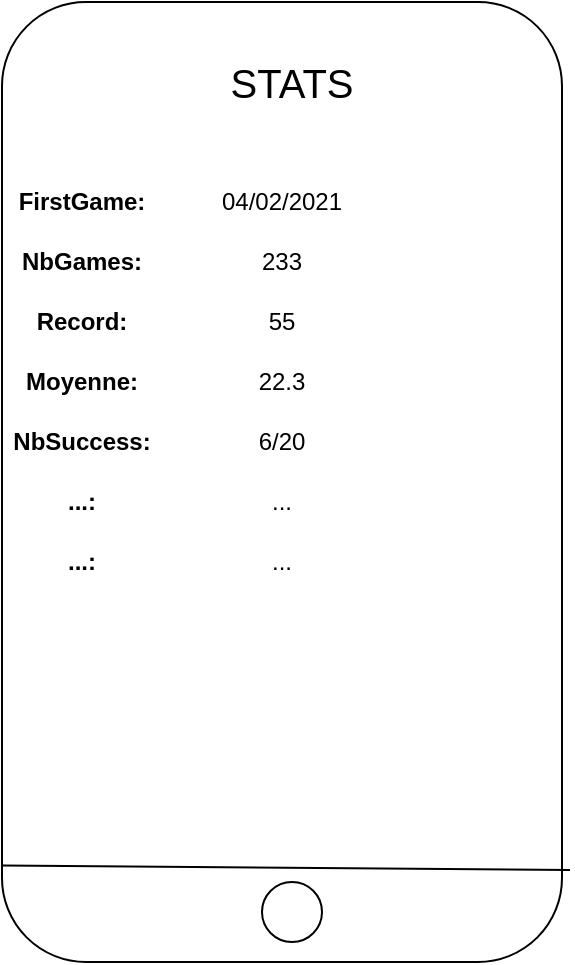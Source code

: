 <mxfile version="14.2.9" type="device"><diagram id="OS_TmXBgRP-TI9jgG3w3" name="Page-1"><mxGraphModel dx="800" dy="458" grid="1" gridSize="10" guides="1" tooltips="1" connect="1" arrows="1" fold="1" page="1" pageScale="1" pageWidth="850" pageHeight="1100" math="0" shadow="0"><root><mxCell id="0"/><mxCell id="1" parent="0"/><mxCell id="r7gmEG93jZcChxCadKhT-1" value="" style="rounded=1;whiteSpace=wrap;html=1;" vertex="1" parent="1"><mxGeometry x="280" y="80" width="280" height="480" as="geometry"/></mxCell><mxCell id="r7gmEG93jZcChxCadKhT-2" value="" style="endArrow=none;html=1;exitX=0.001;exitY=0.887;exitDx=0;exitDy=0;exitPerimeter=0;" edge="1" parent="1"><mxGeometry width="50" height="50" relative="1" as="geometry"><mxPoint x="280.28" y="511.76" as="sourcePoint"/><mxPoint x="564" y="514" as="targetPoint"/></mxGeometry></mxCell><mxCell id="r7gmEG93jZcChxCadKhT-3" value="" style="ellipse;whiteSpace=wrap;html=1;aspect=fixed;" vertex="1" parent="1"><mxGeometry x="410" y="520" width="30" height="30" as="geometry"/></mxCell><mxCell id="r7gmEG93jZcChxCadKhT-4" value="&lt;font style=&quot;font-size: 20px&quot;&gt;STATS&lt;/font&gt;" style="text;html=1;strokeColor=none;fillColor=none;align=center;verticalAlign=middle;whiteSpace=wrap;rounded=0;" vertex="1" parent="1"><mxGeometry x="405" y="110" width="40" height="20" as="geometry"/></mxCell><mxCell id="r7gmEG93jZcChxCadKhT-22" value="&lt;b&gt;FirstGame:&lt;/b&gt;" style="text;html=1;strokeColor=none;fillColor=none;align=center;verticalAlign=middle;whiteSpace=wrap;rounded=0;" vertex="1" parent="1"><mxGeometry x="300" y="170" width="40" height="20" as="geometry"/></mxCell><mxCell id="r7gmEG93jZcChxCadKhT-23" value="04/02/2021" style="text;html=1;strokeColor=none;fillColor=none;align=center;verticalAlign=middle;whiteSpace=wrap;rounded=0;" vertex="1" parent="1"><mxGeometry x="400" y="170" width="40" height="20" as="geometry"/></mxCell><mxCell id="r7gmEG93jZcChxCadKhT-24" value="&lt;b&gt;NbGames:&lt;/b&gt;" style="text;html=1;strokeColor=none;fillColor=none;align=center;verticalAlign=middle;whiteSpace=wrap;rounded=0;" vertex="1" parent="1"><mxGeometry x="300" y="200" width="40" height="20" as="geometry"/></mxCell><mxCell id="r7gmEG93jZcChxCadKhT-25" value="&lt;b&gt;Record:&lt;/b&gt;" style="text;html=1;strokeColor=none;fillColor=none;align=center;verticalAlign=middle;whiteSpace=wrap;rounded=0;" vertex="1" parent="1"><mxGeometry x="300" y="230" width="40" height="20" as="geometry"/></mxCell><mxCell id="r7gmEG93jZcChxCadKhT-26" value="&lt;b&gt;Moyenne:&lt;/b&gt;" style="text;html=1;strokeColor=none;fillColor=none;align=center;verticalAlign=middle;whiteSpace=wrap;rounded=0;" vertex="1" parent="1"><mxGeometry x="300" y="260" width="40" height="20" as="geometry"/></mxCell><mxCell id="r7gmEG93jZcChxCadKhT-27" value="&lt;b&gt;NbSuccess:&lt;/b&gt;" style="text;html=1;strokeColor=none;fillColor=none;align=center;verticalAlign=middle;whiteSpace=wrap;rounded=0;" vertex="1" parent="1"><mxGeometry x="300" y="290" width="40" height="20" as="geometry"/></mxCell><mxCell id="r7gmEG93jZcChxCadKhT-28" value="&lt;b&gt;...:&lt;/b&gt;" style="text;html=1;strokeColor=none;fillColor=none;align=center;verticalAlign=middle;whiteSpace=wrap;rounded=0;" vertex="1" parent="1"><mxGeometry x="300" y="320" width="40" height="20" as="geometry"/></mxCell><mxCell id="r7gmEG93jZcChxCadKhT-29" value="&lt;b&gt;...:&lt;/b&gt;" style="text;html=1;strokeColor=none;fillColor=none;align=center;verticalAlign=middle;whiteSpace=wrap;rounded=0;" vertex="1" parent="1"><mxGeometry x="300" y="350" width="40" height="20" as="geometry"/></mxCell><mxCell id="r7gmEG93jZcChxCadKhT-30" value="233" style="text;html=1;strokeColor=none;fillColor=none;align=center;verticalAlign=middle;whiteSpace=wrap;rounded=0;" vertex="1" parent="1"><mxGeometry x="400" y="200" width="40" height="20" as="geometry"/></mxCell><mxCell id="r7gmEG93jZcChxCadKhT-32" value="55" style="text;html=1;strokeColor=none;fillColor=none;align=center;verticalAlign=middle;whiteSpace=wrap;rounded=0;" vertex="1" parent="1"><mxGeometry x="400" y="230" width="40" height="20" as="geometry"/></mxCell><mxCell id="r7gmEG93jZcChxCadKhT-33" value="22.3" style="text;html=1;strokeColor=none;fillColor=none;align=center;verticalAlign=middle;whiteSpace=wrap;rounded=0;" vertex="1" parent="1"><mxGeometry x="400" y="260" width="40" height="20" as="geometry"/></mxCell><mxCell id="r7gmEG93jZcChxCadKhT-34" value="6/20" style="text;html=1;strokeColor=none;fillColor=none;align=center;verticalAlign=middle;whiteSpace=wrap;rounded=0;" vertex="1" parent="1"><mxGeometry x="400" y="290" width="40" height="20" as="geometry"/></mxCell><mxCell id="r7gmEG93jZcChxCadKhT-35" value="..." style="text;html=1;strokeColor=none;fillColor=none;align=center;verticalAlign=middle;whiteSpace=wrap;rounded=0;" vertex="1" parent="1"><mxGeometry x="400" y="320" width="40" height="20" as="geometry"/></mxCell><mxCell id="r7gmEG93jZcChxCadKhT-36" value="..." style="text;html=1;strokeColor=none;fillColor=none;align=center;verticalAlign=middle;whiteSpace=wrap;rounded=0;" vertex="1" parent="1"><mxGeometry x="400" y="350" width="40" height="20" as="geometry"/></mxCell></root></mxGraphModel></diagram></mxfile>